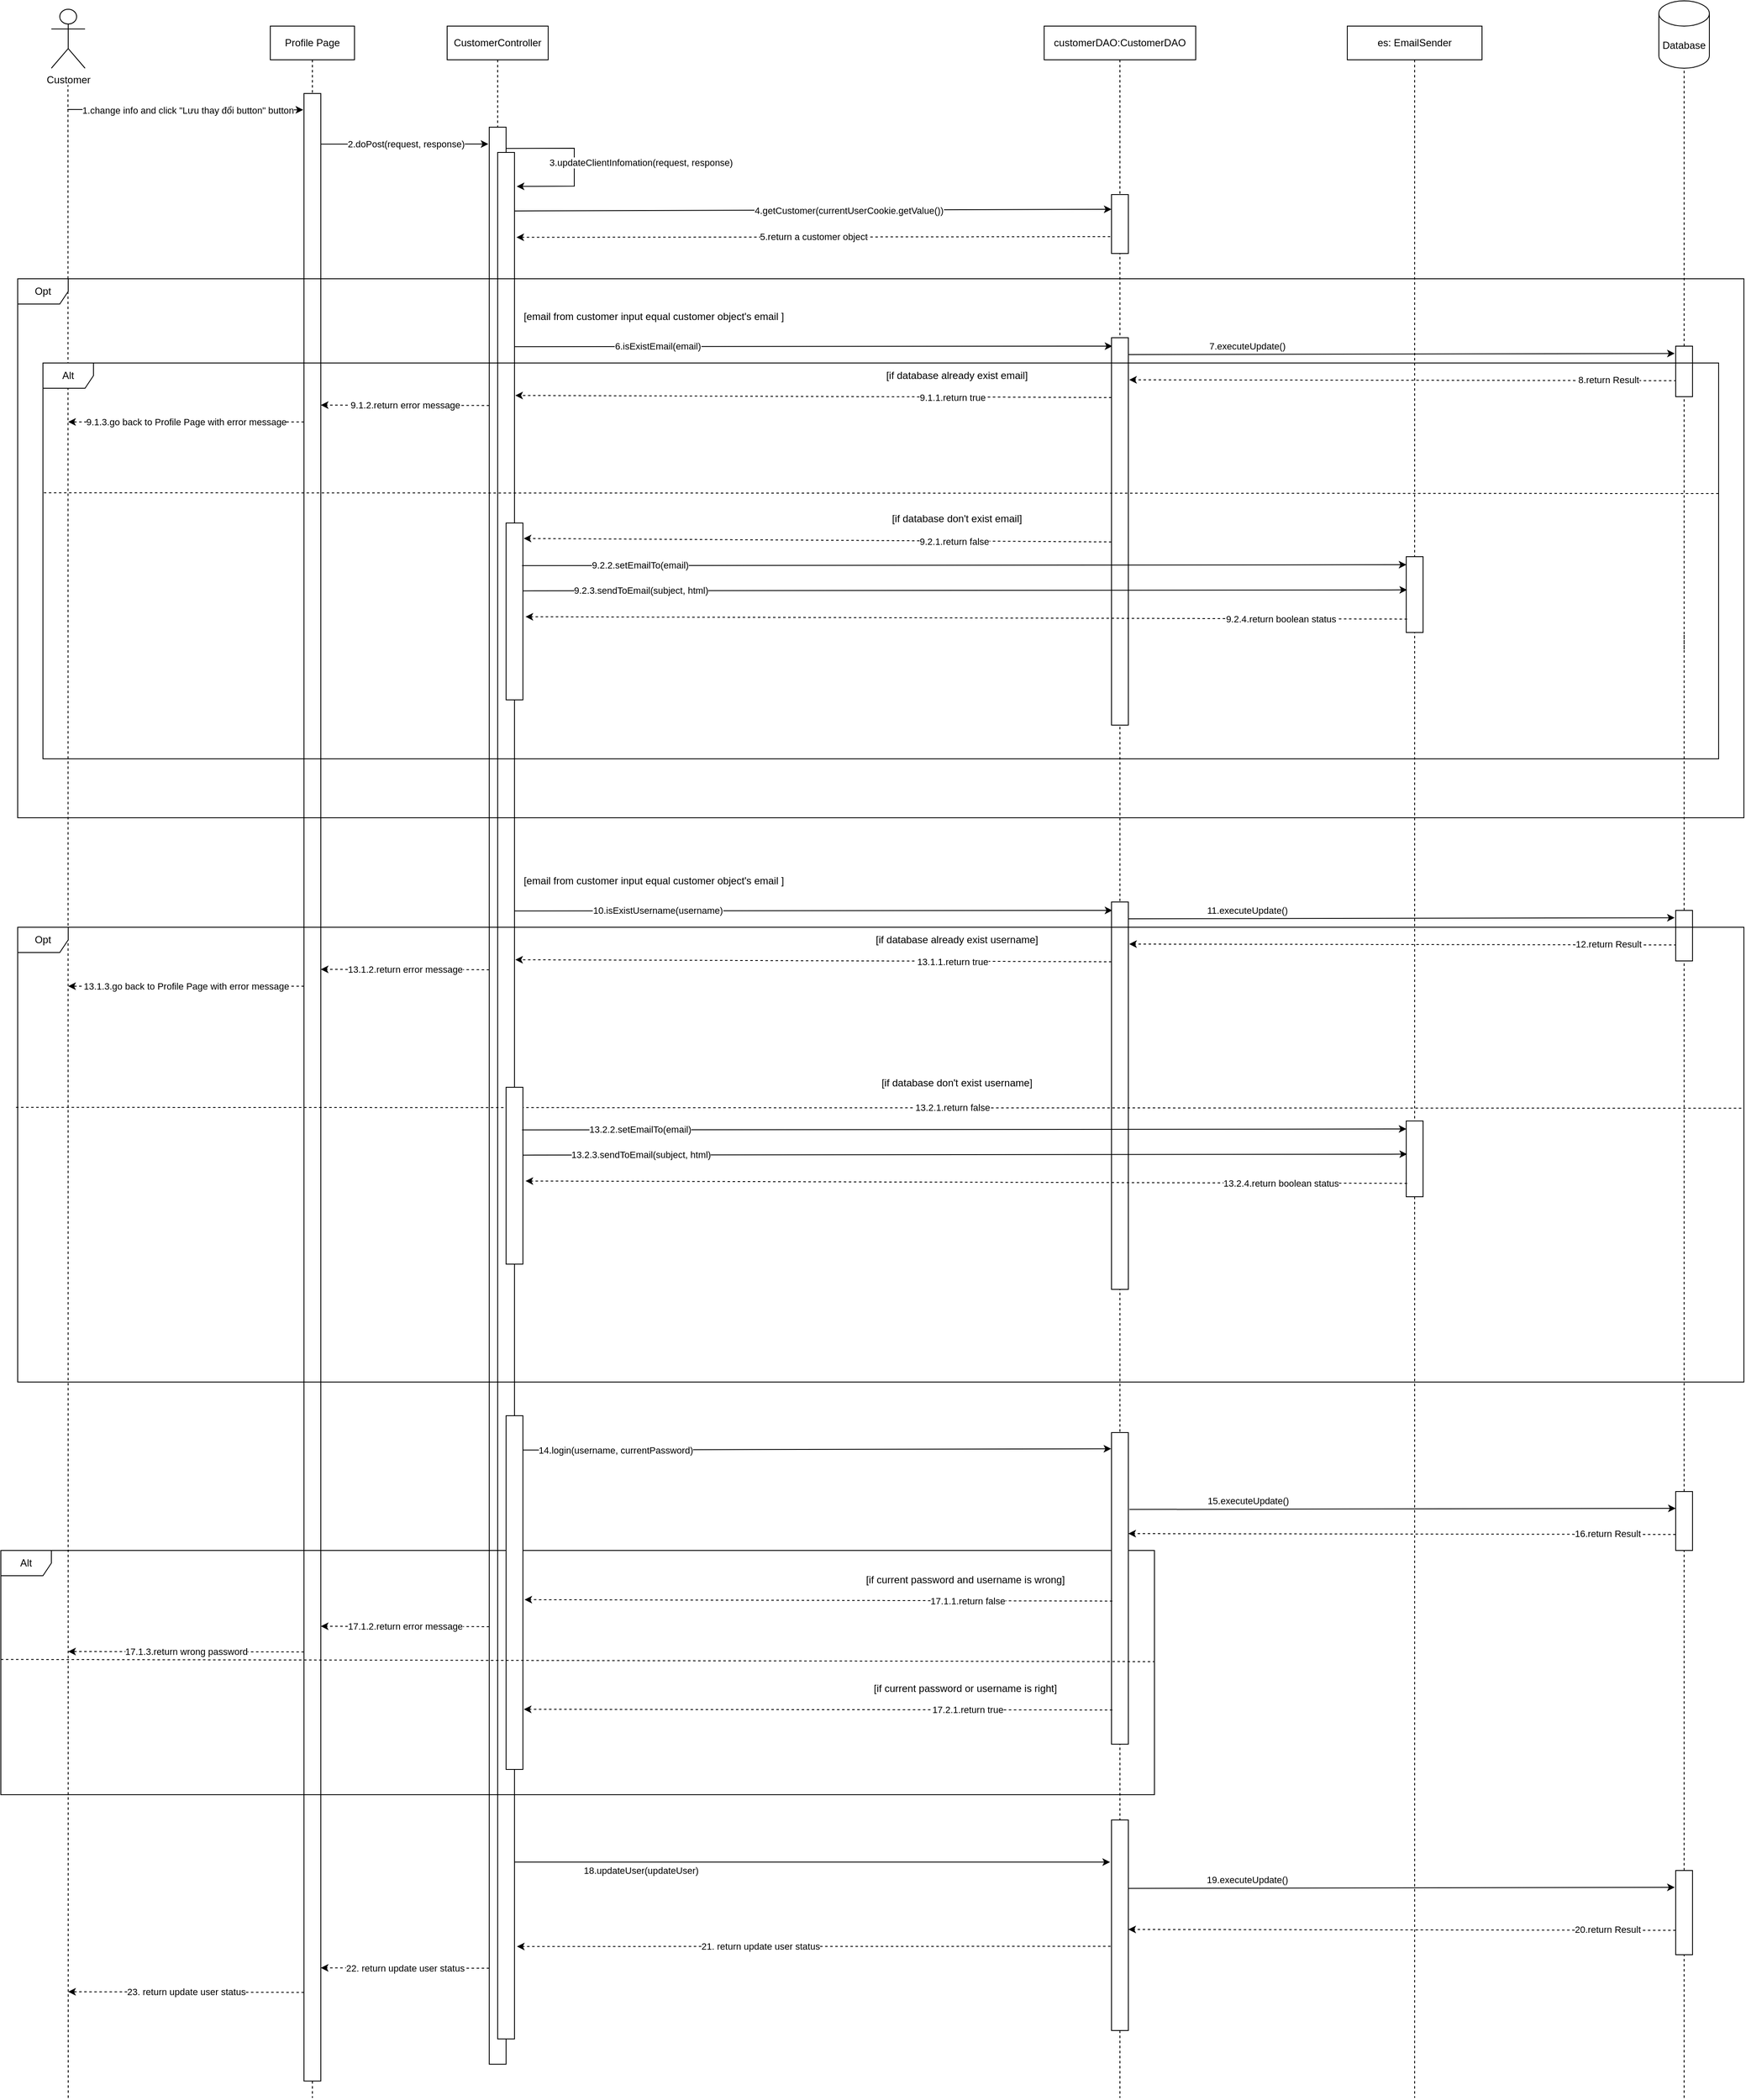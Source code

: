 <mxfile version="22.0.8" type="device">
  <diagram name="Page-1" id="02Nq9jW7B3owufkaCvR9">
    <mxGraphModel dx="3000" dy="1569" grid="1" gridSize="10" guides="1" tooltips="1" connect="1" arrows="1" fold="1" page="1" pageScale="1" pageWidth="850" pageHeight="1100" math="0" shadow="0">
      <root>
        <mxCell id="0" />
        <mxCell id="1" parent="0" />
        <mxCell id="7hafV3GSP3RzsJZpvLI7-5" value="" style="endArrow=none;dashed=1;html=1;rounded=0;" parent="1" source="blRzjGdOvriiohquqsqD-7" target="7hafV3GSP3RzsJZpvLI7-6" edge="1">
          <mxGeometry width="50" height="50" relative="1" as="geometry">
            <mxPoint x="1659" y="1200" as="sourcePoint" />
            <mxPoint x="749" y="530" as="targetPoint" />
          </mxGeometry>
        </mxCell>
        <mxCell id="7hafV3GSP3RzsJZpvLI7-6" value="Database" style="shape=cylinder3;whiteSpace=wrap;html=1;boundedLbl=1;backgroundOutline=1;size=15;" parent="1" vertex="1">
          <mxGeometry x="2409" y="430" width="60" height="80" as="geometry" />
        </mxCell>
        <mxCell id="pOCr6q6vtAm0lsox3jmK-1" value="Customer" style="shape=umlActor;verticalLabelPosition=bottom;verticalAlign=top;html=1;" parent="1" vertex="1">
          <mxGeometry x="500" y="440" width="40" height="70" as="geometry" />
        </mxCell>
        <mxCell id="pOCr6q6vtAm0lsox3jmK-4" value="" style="endArrow=none;dashed=1;html=1;rounded=0;" parent="1" edge="1">
          <mxGeometry width="50" height="50" relative="1" as="geometry">
            <mxPoint x="520" y="2920" as="sourcePoint" />
            <mxPoint x="519.72" y="530" as="targetPoint" />
          </mxGeometry>
        </mxCell>
        <mxCell id="pOCr6q6vtAm0lsox3jmK-5" value="CustomerController" style="shape=umlLifeline;perimeter=lifelinePerimeter;whiteSpace=wrap;html=1;container=1;dropTarget=0;collapsible=0;recursiveResize=0;outlineConnect=0;portConstraint=eastwest;newEdgeStyle={&quot;curved&quot;:0,&quot;rounded&quot;:0};" parent="1" vertex="1">
          <mxGeometry x="970" y="460" width="120" height="2100" as="geometry" />
        </mxCell>
        <mxCell id="pOCr6q6vtAm0lsox3jmK-6" value="customerDAO:CustomerDAO" style="shape=umlLifeline;perimeter=lifelinePerimeter;whiteSpace=wrap;html=1;container=1;dropTarget=0;collapsible=0;recursiveResize=0;outlineConnect=0;portConstraint=eastwest;newEdgeStyle={&quot;curved&quot;:0,&quot;rounded&quot;:0};" parent="1" vertex="1">
          <mxGeometry x="1679" y="460" width="180" height="2460" as="geometry" />
        </mxCell>
        <mxCell id="pOCr6q6vtAm0lsox3jmK-10" value="" style="endArrow=classic;html=1;rounded=0;entryX=-0.05;entryY=0.024;entryDx=0;entryDy=0;entryPerimeter=0;" parent="1" edge="1">
          <mxGeometry width="50" height="50" relative="1" as="geometry">
            <mxPoint x="820" y="600.08" as="sourcePoint" />
            <mxPoint x="1019" y="600.0" as="targetPoint" />
          </mxGeometry>
        </mxCell>
        <mxCell id="pOCr6q6vtAm0lsox3jmK-11" value="2.doPost(request, response)" style="edgeLabel;html=1;align=center;verticalAlign=middle;resizable=0;points=[];" parent="pOCr6q6vtAm0lsox3jmK-10" vertex="1" connectable="0">
          <mxGeometry x="0.087" relative="1" as="geometry">
            <mxPoint x="-7" as="offset" />
          </mxGeometry>
        </mxCell>
        <mxCell id="pOCr6q6vtAm0lsox3jmK-13" value="" style="endArrow=classic;html=1;rounded=0;entryX=0.005;entryY=0.034;entryDx=0;entryDy=0;entryPerimeter=0;" parent="1" edge="1">
          <mxGeometry width="50" height="50" relative="1" as="geometry">
            <mxPoint x="519" y="559" as="sourcePoint" />
            <mxPoint x="799.1" y="559.38" as="targetPoint" />
          </mxGeometry>
        </mxCell>
        <mxCell id="pOCr6q6vtAm0lsox3jmK-40" value="1.change info and click &quot;Lưu thay đổi button&quot; button" style="edgeLabel;html=1;align=center;verticalAlign=middle;resizable=0;points=[];" parent="pOCr6q6vtAm0lsox3jmK-13" vertex="1" connectable="0">
          <mxGeometry x="-0.158" y="2" relative="1" as="geometry">
            <mxPoint x="25" y="3" as="offset" />
          </mxGeometry>
        </mxCell>
        <mxCell id="pOCr6q6vtAm0lsox3jmK-12" value="" style="rounded=0;whiteSpace=wrap;html=1;" parent="1" vertex="1">
          <mxGeometry x="1020" y="580" width="20" height="2300" as="geometry" />
        </mxCell>
        <mxCell id="pOCr6q6vtAm0lsox3jmK-16" value="&lt;span id=&quot;docs-internal-guid-dc2d509d-7fff-d388-6200-2b9743ca5b75&quot;&gt;&lt;/span&gt;Profile Page" style="shape=umlLifeline;perimeter=lifelinePerimeter;whiteSpace=wrap;html=1;container=1;dropTarget=0;collapsible=0;recursiveResize=0;outlineConnect=0;portConstraint=eastwest;newEdgeStyle={&quot;curved&quot;:0,&quot;rounded&quot;:0};" parent="1" vertex="1">
          <mxGeometry x="760" y="460" width="100" height="2460" as="geometry" />
        </mxCell>
        <mxCell id="pOCr6q6vtAm0lsox3jmK-17" value="" style="rounded=0;whiteSpace=wrap;html=1;" parent="1" vertex="1">
          <mxGeometry x="800" y="540" width="20" height="2360" as="geometry" />
        </mxCell>
        <mxCell id="pOCr6q6vtAm0lsox3jmK-20" value="" style="rounded=0;whiteSpace=wrap;html=1;" parent="1" vertex="1">
          <mxGeometry x="1030" y="610" width="20" height="2240" as="geometry" />
        </mxCell>
        <mxCell id="pOCr6q6vtAm0lsox3jmK-21" value="" style="endArrow=classic;html=1;rounded=0;entryX=1.133;entryY=0.018;entryDx=0;entryDy=0;entryPerimeter=0;exitX=0.988;exitY=0.011;exitDx=0;exitDy=0;exitPerimeter=0;" parent="1" edge="1" target="pOCr6q6vtAm0lsox3jmK-20" source="pOCr6q6vtAm0lsox3jmK-12">
          <mxGeometry width="50" height="50" relative="1" as="geometry">
            <mxPoint x="1051" y="620" as="sourcePoint" />
            <mxPoint x="1051.12" y="679.6" as="targetPoint" />
            <Array as="points">
              <mxPoint x="1121" y="605" />
              <mxPoint x="1121" y="650" />
            </Array>
          </mxGeometry>
        </mxCell>
        <mxCell id="pOCr6q6vtAm0lsox3jmK-22" value="3.updateClientInfomation(request, response)" style="edgeLabel;html=1;align=center;verticalAlign=middle;resizable=0;points=[];" parent="pOCr6q6vtAm0lsox3jmK-21" vertex="1" connectable="0">
          <mxGeometry x="0.087" relative="1" as="geometry">
            <mxPoint x="79" y="-8" as="offset" />
          </mxGeometry>
        </mxCell>
        <mxCell id="pOCr6q6vtAm0lsox3jmK-23" value="6.isExistEmail(email)" style="endArrow=classic;html=1;rounded=0;exitX=1.117;exitY=0.301;exitDx=0;exitDy=0;exitPerimeter=0;" parent="1" edge="1">
          <mxGeometry x="-0.521" y="1" width="50" height="50" relative="1" as="geometry">
            <mxPoint x="1050.0" y="840.68" as="sourcePoint" />
            <mxPoint x="1760" y="840" as="targetPoint" />
            <mxPoint as="offset" />
          </mxGeometry>
        </mxCell>
        <mxCell id="pOCr6q6vtAm0lsox3jmK-32" value="9.1.3.go back to Profile Page with error message" style="endArrow=classic;html=1;rounded=0;dashed=1;exitX=0.005;exitY=0.82;exitDx=0;exitDy=0;exitPerimeter=0;" parent="1" edge="1">
          <mxGeometry width="50" height="50" relative="1" as="geometry">
            <mxPoint x="800" y="930" as="sourcePoint" />
            <mxPoint x="520" y="930" as="targetPoint" />
            <mxPoint as="offset" />
          </mxGeometry>
        </mxCell>
        <mxCell id="uiwo6wowdkumXzTa2rLQ-1" value="" style="endArrow=none;dashed=1;html=1;rounded=0;" parent="1" source="blRzjGdOvriiohquqsqD-88" edge="1">
          <mxGeometry width="50" height="50" relative="1" as="geometry">
            <mxPoint x="2439" y="3840" as="sourcePoint" />
            <mxPoint x="2439" y="1180" as="targetPoint" />
          </mxGeometry>
        </mxCell>
        <mxCell id="blRzjGdOvriiohquqsqD-3" value="es:&amp;nbsp;EmailSender" style="shape=umlLifeline;perimeter=lifelinePerimeter;whiteSpace=wrap;html=1;container=1;dropTarget=0;collapsible=0;recursiveResize=0;outlineConnect=0;portConstraint=eastwest;newEdgeStyle={&quot;curved&quot;:0,&quot;rounded&quot;:0};" parent="1" vertex="1">
          <mxGeometry x="2039" y="460" width="160" height="2460" as="geometry" />
        </mxCell>
        <mxCell id="blRzjGdOvriiohquqsqD-5" value="4.getCustomer(currentUserCookie.getValue())" style="endArrow=classic;html=1;rounded=0;exitX=0.991;exitY=0.031;exitDx=0;exitDy=0;entryX=0;entryY=0.25;entryDx=0;entryDy=0;exitPerimeter=0;" parent="1" source="pOCr6q6vtAm0lsox3jmK-20" target="blRzjGdOvriiohquqsqD-6" edge="1">
          <mxGeometry x="0.119" y="-1" width="50" height="50" relative="1" as="geometry">
            <mxPoint x="1390" y="677.5" as="sourcePoint" />
            <mxPoint x="1759" y="696" as="targetPoint" />
            <mxPoint as="offset" />
          </mxGeometry>
        </mxCell>
        <mxCell id="blRzjGdOvriiohquqsqD-6" value="" style="rounded=0;whiteSpace=wrap;html=1;" parent="1" vertex="1">
          <mxGeometry x="1759" y="660" width="20" height="70" as="geometry" />
        </mxCell>
        <mxCell id="blRzjGdOvriiohquqsqD-8" value="5.return a customer object" style="endArrow=classic;html=1;rounded=0;dashed=1;exitX=-0.178;exitY=0.826;exitDx=0;exitDy=0;exitPerimeter=0;entryX=1.115;entryY=0.045;entryDx=0;entryDy=0;entryPerimeter=0;" parent="1" edge="1" target="pOCr6q6vtAm0lsox3jmK-20">
          <mxGeometry width="50" height="50" relative="1" as="geometry">
            <mxPoint x="1757.56" y="710.0" as="sourcePoint" />
            <mxPoint x="1390.0" y="710.46" as="targetPoint" />
          </mxGeometry>
        </mxCell>
        <mxCell id="blRzjGdOvriiohquqsqD-12" value="" style="rounded=0;whiteSpace=wrap;html=1;" parent="1" vertex="1">
          <mxGeometry x="1759" y="830" width="20" height="460" as="geometry" />
        </mxCell>
        <mxCell id="blRzjGdOvriiohquqsqD-13" value="7.executeUpdate()" style="endArrow=classic;html=1;rounded=0;exitX=0.984;exitY=0.371;exitDx=0;exitDy=0;exitPerimeter=0;entryX=-0.057;entryY=0.645;entryDx=0;entryDy=0;entryPerimeter=0;" parent="1" edge="1">
          <mxGeometry x="-0.565" y="10" width="50" height="50" relative="1" as="geometry">
            <mxPoint x="1779" y="850.0" as="sourcePoint" />
            <mxPoint x="2427.86" y="848.7" as="targetPoint" />
            <mxPoint as="offset" />
          </mxGeometry>
        </mxCell>
        <mxCell id="blRzjGdOvriiohquqsqD-14" value="8.return Result" style="endArrow=classic;html=1;rounded=0;dashed=1;exitX=0.012;exitY=0.85;exitDx=0;exitDy=0;exitPerimeter=0;" parent="1" edge="1">
          <mxGeometry x="-0.751" y="-1" width="50" height="50" relative="1" as="geometry">
            <mxPoint x="2430" y="881" as="sourcePoint" />
            <mxPoint x="1780" y="880" as="targetPoint" />
            <mxPoint as="offset" />
          </mxGeometry>
        </mxCell>
        <mxCell id="blRzjGdOvriiohquqsqD-15" value="" style="endArrow=none;dashed=1;html=1;rounded=0;" parent="1" target="blRzjGdOvriiohquqsqD-7" edge="1">
          <mxGeometry width="50" height="50" relative="1" as="geometry">
            <mxPoint x="2439" y="1200" as="sourcePoint" />
            <mxPoint x="2439" y="590" as="targetPoint" />
          </mxGeometry>
        </mxCell>
        <mxCell id="blRzjGdOvriiohquqsqD-7" value="" style="rounded=0;whiteSpace=wrap;html=1;" parent="1" vertex="1">
          <mxGeometry x="2429" y="840" width="20" height="60" as="geometry" />
        </mxCell>
        <mxCell id="blRzjGdOvriiohquqsqD-16" value="Alt" style="shape=umlFrame;whiteSpace=wrap;html=1;pointerEvents=0;" parent="1" vertex="1">
          <mxGeometry x="490" y="860" width="1990" height="470" as="geometry" />
        </mxCell>
        <mxCell id="blRzjGdOvriiohquqsqD-17" value="Opt" style="shape=umlFrame;whiteSpace=wrap;html=1;pointerEvents=0;" parent="1" vertex="1">
          <mxGeometry x="460" y="760" width="2050" height="640" as="geometry" />
        </mxCell>
        <mxCell id="blRzjGdOvriiohquqsqD-20" value="" style="endArrow=none;dashed=1;html=1;rounded=0;exitX=0;exitY=0.497;exitDx=0;exitDy=0;exitPerimeter=0;entryX=1;entryY=0.5;entryDx=0;entryDy=0;entryPerimeter=0;" parent="1" edge="1">
          <mxGeometry width="50" height="50" relative="1" as="geometry">
            <mxPoint x="491" y="1014.07" as="sourcePoint" />
            <mxPoint x="2481.0" y="1015.0" as="targetPoint" />
          </mxGeometry>
        </mxCell>
        <mxCell id="blRzjGdOvriiohquqsqD-23" value="[email from customer input equal customer object&#39;s email ]" style="text;html=1;align=center;verticalAlign=middle;resizable=0;points=[];autosize=1;strokeColor=none;fillColor=none;" parent="1" vertex="1">
          <mxGeometry x="1050" y="790" width="330" height="30" as="geometry" />
        </mxCell>
        <mxCell id="blRzjGdOvriiohquqsqD-26" value="9.1.1.return true" style="endArrow=classic;html=1;rounded=0;dashed=1;exitX=0.012;exitY=0.85;exitDx=0;exitDy=0;exitPerimeter=0;entryX=1.096;entryY=0.139;entryDx=0;entryDy=0;entryPerimeter=0;" parent="1" edge="1">
          <mxGeometry x="-0.466" y="1" width="50" height="50" relative="1" as="geometry">
            <mxPoint x="1759" y="901" as="sourcePoint" />
            <mxPoint x="1050.92" y="898.54" as="targetPoint" />
            <mxPoint as="offset" />
          </mxGeometry>
        </mxCell>
        <mxCell id="blRzjGdOvriiohquqsqD-27" value="[if database already exist email]" style="text;html=1;align=center;verticalAlign=middle;resizable=0;points=[];autosize=1;strokeColor=none;fillColor=none;" parent="1" vertex="1">
          <mxGeometry x="1480" y="860" width="190" height="30" as="geometry" />
        </mxCell>
        <mxCell id="blRzjGdOvriiohquqsqD-28" value="9.1.2.return error message" style="endArrow=classic;html=1;rounded=0;dashed=1;exitX=0.012;exitY=0.85;exitDx=0;exitDy=0;exitPerimeter=0;" parent="1" edge="1">
          <mxGeometry width="50" height="50" relative="1" as="geometry">
            <mxPoint x="1020" y="910.46" as="sourcePoint" />
            <mxPoint x="820" y="910" as="targetPoint" />
            <mxPoint as="offset" />
          </mxGeometry>
        </mxCell>
        <mxCell id="blRzjGdOvriiohquqsqD-29" value="9.2.1.return false" style="endArrow=classic;html=1;rounded=0;dashed=1;exitX=0.012;exitY=0.85;exitDx=0;exitDy=0;exitPerimeter=0;entryX=1.097;entryY=0.153;entryDx=0;entryDy=0;entryPerimeter=0;" parent="1" edge="1">
          <mxGeometry x="-0.466" y="1" width="50" height="50" relative="1" as="geometry">
            <mxPoint x="1759" y="1072.46" as="sourcePoint" />
            <mxPoint x="1060.94" y="1068.36" as="targetPoint" />
            <mxPoint as="offset" />
          </mxGeometry>
        </mxCell>
        <mxCell id="blRzjGdOvriiohquqsqD-30" value="[if database don&#39;t exist email]" style="text;html=1;align=center;verticalAlign=middle;resizable=0;points=[];autosize=1;strokeColor=none;fillColor=none;" parent="1" vertex="1">
          <mxGeometry x="1485" y="1030" width="180" height="30" as="geometry" />
        </mxCell>
        <mxCell id="blRzjGdOvriiohquqsqD-32" value="" style="rounded=0;whiteSpace=wrap;html=1;" parent="1" vertex="1">
          <mxGeometry x="1040" y="1050" width="20" height="210" as="geometry" />
        </mxCell>
        <mxCell id="blRzjGdOvriiohquqsqD-35" value="" style="rounded=0;whiteSpace=wrap;html=1;" parent="1" vertex="1">
          <mxGeometry x="2109" y="1090" width="20" height="90" as="geometry" />
        </mxCell>
        <mxCell id="blRzjGdOvriiohquqsqD-40" value="9.2.2.setEmailTo(email)" style="endArrow=classic;html=1;rounded=0;exitX=1.117;exitY=0.301;exitDx=0;exitDy=0;exitPerimeter=0;entryX=0.009;entryY=0.659;entryDx=0;entryDy=0;entryPerimeter=0;" parent="1" edge="1">
          <mxGeometry x="-0.732" y="1" width="50" height="50" relative="1" as="geometry">
            <mxPoint x="1059.0" y="1100.68" as="sourcePoint" />
            <mxPoint x="2109.18" y="1099.54" as="targetPoint" />
            <mxPoint as="offset" />
          </mxGeometry>
        </mxCell>
        <mxCell id="blRzjGdOvriiohquqsqD-41" value="9.2.3.sendToEmail(subject, html)" style="endArrow=classic;html=1;rounded=0;exitX=1.117;exitY=0.301;exitDx=0;exitDy=0;exitPerimeter=0;entryX=0.009;entryY=0.659;entryDx=0;entryDy=0;entryPerimeter=0;" parent="1" edge="1">
          <mxGeometry x="-0.733" width="50" height="50" relative="1" as="geometry">
            <mxPoint x="1059.82" y="1130.57" as="sourcePoint" />
            <mxPoint x="2110" y="1129.43" as="targetPoint" />
            <mxPoint as="offset" />
          </mxGeometry>
        </mxCell>
        <mxCell id="blRzjGdOvriiohquqsqD-42" value="9.2.4.return boolean status" style="endArrow=classic;html=1;rounded=0;dashed=1;exitX=0.012;exitY=0.85;exitDx=0;exitDy=0;exitPerimeter=0;entryX=1.156;entryY=0.53;entryDx=0;entryDy=0;entryPerimeter=0;" parent="1" target="blRzjGdOvriiohquqsqD-32" edge="1">
          <mxGeometry x="-0.713" width="50" height="50" relative="1" as="geometry">
            <mxPoint x="2110" y="1164.1" as="sourcePoint" />
            <mxPoint x="1411.94" y="1160" as="targetPoint" />
            <mxPoint as="offset" />
          </mxGeometry>
        </mxCell>
        <mxCell id="blRzjGdOvriiohquqsqD-46" value="10.isExistUsername(username)" style="endArrow=classic;html=1;rounded=0;exitX=1.117;exitY=0.301;exitDx=0;exitDy=0;exitPerimeter=0;" parent="1" edge="1">
          <mxGeometry x="-0.521" y="1" width="50" height="50" relative="1" as="geometry">
            <mxPoint x="1050.0" y="1510.68" as="sourcePoint" />
            <mxPoint x="1760" y="1510" as="targetPoint" />
            <mxPoint as="offset" />
          </mxGeometry>
        </mxCell>
        <mxCell id="blRzjGdOvriiohquqsqD-47" value="13.1.3.go back to Profile Page with error message" style="endArrow=classic;html=1;rounded=0;dashed=1;exitX=0.005;exitY=0.82;exitDx=0;exitDy=0;exitPerimeter=0;" parent="1" edge="1">
          <mxGeometry width="50" height="50" relative="1" as="geometry">
            <mxPoint x="800" y="1600" as="sourcePoint" />
            <mxPoint x="520" y="1600" as="targetPoint" />
            <mxPoint as="offset" />
          </mxGeometry>
        </mxCell>
        <mxCell id="blRzjGdOvriiohquqsqD-48" value="" style="rounded=0;whiteSpace=wrap;html=1;" parent="1" vertex="1">
          <mxGeometry x="2429" y="2200" width="20" height="70" as="geometry" />
        </mxCell>
        <mxCell id="blRzjGdOvriiohquqsqD-49" value="" style="rounded=0;whiteSpace=wrap;html=1;" parent="1" vertex="1">
          <mxGeometry x="1759" y="1500" width="20" height="460" as="geometry" />
        </mxCell>
        <mxCell id="blRzjGdOvriiohquqsqD-50" value="11.executeUpdate()" style="endArrow=classic;html=1;rounded=0;exitX=0.984;exitY=0.371;exitDx=0;exitDy=0;exitPerimeter=0;entryX=-0.057;entryY=0.645;entryDx=0;entryDy=0;entryPerimeter=0;" parent="1" edge="1">
          <mxGeometry x="-0.565" y="10" width="50" height="50" relative="1" as="geometry">
            <mxPoint x="1779" y="1520.0" as="sourcePoint" />
            <mxPoint x="2427.86" y="1518.7" as="targetPoint" />
            <mxPoint as="offset" />
          </mxGeometry>
        </mxCell>
        <mxCell id="blRzjGdOvriiohquqsqD-51" value="12.return Result" style="endArrow=classic;html=1;rounded=0;dashed=1;exitX=0.012;exitY=0.85;exitDx=0;exitDy=0;exitPerimeter=0;" parent="1" edge="1">
          <mxGeometry x="-0.751" y="-1" width="50" height="50" relative="1" as="geometry">
            <mxPoint x="2430" y="1551" as="sourcePoint" />
            <mxPoint x="1780" y="1550" as="targetPoint" />
            <mxPoint as="offset" />
          </mxGeometry>
        </mxCell>
        <mxCell id="blRzjGdOvriiohquqsqD-52" value="" style="endArrow=none;dashed=1;html=1;rounded=0;" parent="1" source="blRzjGdOvriiohquqsqD-48" target="blRzjGdOvriiohquqsqD-53" edge="1">
          <mxGeometry width="50" height="50" relative="1" as="geometry">
            <mxPoint x="2439" y="1650" as="sourcePoint" />
            <mxPoint x="2439" y="1260" as="targetPoint" />
          </mxGeometry>
        </mxCell>
        <mxCell id="blRzjGdOvriiohquqsqD-53" value="" style="rounded=0;whiteSpace=wrap;html=1;" parent="1" vertex="1">
          <mxGeometry x="2429" y="1510" width="20" height="60" as="geometry" />
        </mxCell>
        <mxCell id="blRzjGdOvriiohquqsqD-54" value="Alt" style="shape=umlFrame;whiteSpace=wrap;html=1;pointerEvents=0;" parent="1" vertex="1">
          <mxGeometry x="440" y="2270" width="1370" height="290" as="geometry" />
        </mxCell>
        <mxCell id="blRzjGdOvriiohquqsqD-55" value="Opt" style="shape=umlFrame;whiteSpace=wrap;html=1;pointerEvents=0;" parent="1" vertex="1">
          <mxGeometry x="460" y="1530" width="2050" height="540" as="geometry" />
        </mxCell>
        <mxCell id="blRzjGdOvriiohquqsqD-56" value="" style="rounded=0;whiteSpace=wrap;html=1;" parent="1" vertex="1">
          <mxGeometry x="1759" y="2130" width="20" height="370" as="geometry" />
        </mxCell>
        <mxCell id="blRzjGdOvriiohquqsqD-57" value="13.2.1.return false" style="endArrow=none;dashed=1;html=1;rounded=0;exitX=-0.001;exitY=0.396;exitDx=0;exitDy=0;exitPerimeter=0;entryX=1;entryY=0.398;entryDx=0;entryDy=0;entryPerimeter=0;" parent="1" source="blRzjGdOvriiohquqsqD-55" target="blRzjGdOvriiohquqsqD-55" edge="1">
          <mxGeometry x="0.084" width="50" height="50" relative="1" as="geometry">
            <mxPoint x="491" y="1684.07" as="sourcePoint" />
            <mxPoint x="2481.0" y="1685.0" as="targetPoint" />
            <mxPoint as="offset" />
          </mxGeometry>
        </mxCell>
        <mxCell id="blRzjGdOvriiohquqsqD-58" value="[email from customer input equal customer object&#39;s email ]" style="text;html=1;align=center;verticalAlign=middle;resizable=0;points=[];autosize=1;strokeColor=none;fillColor=none;" parent="1" vertex="1">
          <mxGeometry x="1050" y="1460" width="330" height="30" as="geometry" />
        </mxCell>
        <mxCell id="blRzjGdOvriiohquqsqD-59" value="13.1.1.return true" style="endArrow=classic;html=1;rounded=0;dashed=1;exitX=0.012;exitY=0.85;exitDx=0;exitDy=0;exitPerimeter=0;entryX=1.096;entryY=0.139;entryDx=0;entryDy=0;entryPerimeter=0;" parent="1" edge="1">
          <mxGeometry x="-0.466" y="1" width="50" height="50" relative="1" as="geometry">
            <mxPoint x="1759" y="1571" as="sourcePoint" />
            <mxPoint x="1050.92" y="1568.54" as="targetPoint" />
            <mxPoint as="offset" />
          </mxGeometry>
        </mxCell>
        <mxCell id="blRzjGdOvriiohquqsqD-60" value="[if database already exist username]" style="text;html=1;align=center;verticalAlign=middle;resizable=0;points=[];autosize=1;strokeColor=none;fillColor=none;" parent="1" vertex="1">
          <mxGeometry x="1465" y="1530" width="220" height="30" as="geometry" />
        </mxCell>
        <mxCell id="blRzjGdOvriiohquqsqD-61" value="13.1.2.return error message" style="endArrow=classic;html=1;rounded=0;dashed=1;exitX=0.012;exitY=0.85;exitDx=0;exitDy=0;exitPerimeter=0;" parent="1" edge="1">
          <mxGeometry width="50" height="50" relative="1" as="geometry">
            <mxPoint x="1020" y="1580.46" as="sourcePoint" />
            <mxPoint x="820" y="1580" as="targetPoint" />
            <mxPoint as="offset" />
          </mxGeometry>
        </mxCell>
        <mxCell id="blRzjGdOvriiohquqsqD-63" value="[if database don&#39;t exist username]" style="text;html=1;align=center;verticalAlign=middle;resizable=0;points=[];autosize=1;strokeColor=none;fillColor=none;" parent="1" vertex="1">
          <mxGeometry x="1475" y="1700" width="200" height="30" as="geometry" />
        </mxCell>
        <mxCell id="blRzjGdOvriiohquqsqD-64" value="" style="rounded=0;whiteSpace=wrap;html=1;" parent="1" vertex="1">
          <mxGeometry x="1040" y="1720" width="20" height="210" as="geometry" />
        </mxCell>
        <mxCell id="blRzjGdOvriiohquqsqD-65" value="" style="rounded=0;whiteSpace=wrap;html=1;" parent="1" vertex="1">
          <mxGeometry x="2109" y="1760" width="20" height="90" as="geometry" />
        </mxCell>
        <mxCell id="blRzjGdOvriiohquqsqD-66" value="13.2.2.setEmailTo(email)" style="endArrow=classic;html=1;rounded=0;exitX=1.117;exitY=0.301;exitDx=0;exitDy=0;exitPerimeter=0;entryX=0.009;entryY=0.659;entryDx=0;entryDy=0;entryPerimeter=0;" parent="1" edge="1">
          <mxGeometry x="-0.732" y="1" width="50" height="50" relative="1" as="geometry">
            <mxPoint x="1059.0" y="1770.68" as="sourcePoint" />
            <mxPoint x="2109.18" y="1769.54" as="targetPoint" />
            <mxPoint as="offset" />
          </mxGeometry>
        </mxCell>
        <mxCell id="blRzjGdOvriiohquqsqD-67" value="13.2.3.sendToEmail(subject, html)" style="endArrow=classic;html=1;rounded=0;exitX=1.117;exitY=0.301;exitDx=0;exitDy=0;exitPerimeter=0;entryX=0.009;entryY=0.659;entryDx=0;entryDy=0;entryPerimeter=0;" parent="1" edge="1">
          <mxGeometry x="-0.733" width="50" height="50" relative="1" as="geometry">
            <mxPoint x="1059.82" y="1800.57" as="sourcePoint" />
            <mxPoint x="2110" y="1799.43" as="targetPoint" />
            <mxPoint as="offset" />
          </mxGeometry>
        </mxCell>
        <mxCell id="blRzjGdOvriiohquqsqD-68" value="13.2.4.return boolean status" style="endArrow=classic;html=1;rounded=0;dashed=1;exitX=0.012;exitY=0.85;exitDx=0;exitDy=0;exitPerimeter=0;entryX=1.156;entryY=0.53;entryDx=0;entryDy=0;entryPerimeter=0;" parent="1" target="blRzjGdOvriiohquqsqD-64" edge="1">
          <mxGeometry x="-0.713" width="50" height="50" relative="1" as="geometry">
            <mxPoint x="2110" y="1834.1" as="sourcePoint" />
            <mxPoint x="1411.94" y="1830" as="targetPoint" />
            <mxPoint as="offset" />
          </mxGeometry>
        </mxCell>
        <mxCell id="blRzjGdOvriiohquqsqD-71" value="" style="rounded=0;whiteSpace=wrap;html=1;" parent="1" vertex="1">
          <mxGeometry x="1040" y="2110" width="20" height="420" as="geometry" />
        </mxCell>
        <mxCell id="blRzjGdOvriiohquqsqD-74" value="" style="endArrow=none;dashed=1;html=1;rounded=0;exitX=0;exitY=0.446;exitDx=0;exitDy=0;exitPerimeter=0;" parent="1" source="blRzjGdOvriiohquqsqD-54" edge="1">
          <mxGeometry width="50" height="50" relative="1" as="geometry">
            <mxPoint x="458" y="2400" as="sourcePoint" />
            <mxPoint x="1810" y="2402" as="targetPoint" />
          </mxGeometry>
        </mxCell>
        <mxCell id="blRzjGdOvriiohquqsqD-75" value="14.login(username, currentPassword)" style="endArrow=classic;html=1;rounded=0;exitX=1.117;exitY=0.301;exitDx=0;exitDy=0;exitPerimeter=0;entryX=-0.075;entryY=0.107;entryDx=0;entryDy=0;entryPerimeter=0;" parent="1" edge="1">
          <mxGeometry x="-0.685" width="50" height="50" relative="1" as="geometry">
            <mxPoint x="1060.0" y="2150.77" as="sourcePoint" />
            <mxPoint x="1758.68" y="2149.22" as="targetPoint" />
            <mxPoint as="offset" />
          </mxGeometry>
        </mxCell>
        <mxCell id="blRzjGdOvriiohquqsqD-76" value="17.1.1.return false" style="endArrow=classic;html=1;rounded=0;dashed=1;exitX=0.012;exitY=0.85;exitDx=0;exitDy=0;exitPerimeter=0;entryX=1.093;entryY=0.52;entryDx=0;entryDy=0;entryPerimeter=0;" parent="1" target="blRzjGdOvriiohquqsqD-71" edge="1">
          <mxGeometry x="-0.507" width="50" height="50" relative="1" as="geometry">
            <mxPoint x="1760" y="2330.1" as="sourcePoint" />
            <mxPoint x="1070" y="2330" as="targetPoint" />
            <mxPoint as="offset" />
          </mxGeometry>
        </mxCell>
        <mxCell id="blRzjGdOvriiohquqsqD-77" value="[if current password and username is wrong]" style="text;html=1;align=center;verticalAlign=middle;resizable=0;points=[];autosize=1;strokeColor=none;fillColor=none;" parent="1" vertex="1">
          <mxGeometry x="1455" y="2290" width="260" height="30" as="geometry" />
        </mxCell>
        <mxCell id="blRzjGdOvriiohquqsqD-79" value="15.executeUpdate()" style="endArrow=classic;html=1;rounded=0;exitX=0.984;exitY=0.371;exitDx=0;exitDy=0;exitPerimeter=0;entryX=-0.057;entryY=0.645;entryDx=0;entryDy=0;entryPerimeter=0;" parent="1" edge="1">
          <mxGeometry x="-0.565" y="10" width="50" height="50" relative="1" as="geometry">
            <mxPoint x="1780.14" y="2221.3" as="sourcePoint" />
            <mxPoint x="2429" y="2220" as="targetPoint" />
            <mxPoint as="offset" />
          </mxGeometry>
        </mxCell>
        <mxCell id="blRzjGdOvriiohquqsqD-80" value="16.return Result" style="endArrow=classic;html=1;rounded=0;dashed=1;exitX=0.012;exitY=0.85;exitDx=0;exitDy=0;exitPerimeter=0;" parent="1" edge="1">
          <mxGeometry x="-0.751" y="-1" width="50" height="50" relative="1" as="geometry">
            <mxPoint x="2429" y="2251" as="sourcePoint" />
            <mxPoint x="1779" y="2250" as="targetPoint" />
            <mxPoint as="offset" />
          </mxGeometry>
        </mxCell>
        <mxCell id="blRzjGdOvriiohquqsqD-81" value="[if current password or username is right]" style="text;html=1;align=center;verticalAlign=middle;resizable=0;points=[];autosize=1;strokeColor=none;fillColor=none;" parent="1" vertex="1">
          <mxGeometry x="1465" y="2419.26" width="240" height="30" as="geometry" />
        </mxCell>
        <mxCell id="blRzjGdOvriiohquqsqD-82" value="17.2.1.return true" style="endArrow=classic;html=1;rounded=0;dashed=1;exitX=0.012;exitY=0.85;exitDx=0;exitDy=0;exitPerimeter=0;entryX=1.054;entryY=0.83;entryDx=0;entryDy=0;entryPerimeter=0;" parent="1" target="blRzjGdOvriiohquqsqD-71" edge="1">
          <mxGeometry x="-0.507" width="50" height="50" relative="1" as="geometry">
            <mxPoint x="1760" y="2459.36" as="sourcePoint" />
            <mxPoint x="1070" y="2459.26" as="targetPoint" />
            <mxPoint as="offset" />
          </mxGeometry>
        </mxCell>
        <mxCell id="blRzjGdOvriiohquqsqD-83" value="17.1.2.return error message" style="endArrow=classic;html=1;rounded=0;dashed=1;exitX=0.012;exitY=0.85;exitDx=0;exitDy=0;exitPerimeter=0;" parent="1" edge="1">
          <mxGeometry width="50" height="50" relative="1" as="geometry">
            <mxPoint x="1020" y="2360.46" as="sourcePoint" />
            <mxPoint x="820" y="2360" as="targetPoint" />
            <mxPoint as="offset" />
          </mxGeometry>
        </mxCell>
        <mxCell id="blRzjGdOvriiohquqsqD-84" value="17.1.3.return wrong password" style="endArrow=classic;html=1;rounded=0;dashed=1;exitX=0.012;exitY=0.85;exitDx=0;exitDy=0;exitPerimeter=0;" parent="1" edge="1">
          <mxGeometry width="50" height="50" relative="1" as="geometry">
            <mxPoint x="800" y="2390.46" as="sourcePoint" />
            <mxPoint x="520" y="2390" as="targetPoint" />
            <mxPoint as="offset" />
          </mxGeometry>
        </mxCell>
        <mxCell id="blRzjGdOvriiohquqsqD-85" value="18.updateUser(updateUser)" style="endArrow=classic;html=1;rounded=0;entryX=-0.086;entryY=0.2;entryDx=0;entryDy=0;entryPerimeter=0;" parent="1" target="blRzjGdOvriiohquqsqD-86" edge="1">
          <mxGeometry x="-0.576" y="-10" width="50" height="50" relative="1" as="geometry">
            <mxPoint x="1050" y="2640" as="sourcePoint" />
            <mxPoint x="1100" y="2590" as="targetPoint" />
            <mxPoint as="offset" />
          </mxGeometry>
        </mxCell>
        <mxCell id="blRzjGdOvriiohquqsqD-86" value="" style="rounded=0;whiteSpace=wrap;html=1;" parent="1" vertex="1">
          <mxGeometry x="1759" y="2590" width="20" height="250" as="geometry" />
        </mxCell>
        <mxCell id="blRzjGdOvriiohquqsqD-87" value="19.executeUpdate()" style="endArrow=classic;html=1;rounded=0;exitX=0.984;exitY=0.371;exitDx=0;exitDy=0;exitPerimeter=0;entryX=-0.057;entryY=0.645;entryDx=0;entryDy=0;entryPerimeter=0;" parent="1" edge="1">
          <mxGeometry x="-0.565" y="10" width="50" height="50" relative="1" as="geometry">
            <mxPoint x="1779" y="2671.3" as="sourcePoint" />
            <mxPoint x="2427.86" y="2670" as="targetPoint" />
            <mxPoint as="offset" />
          </mxGeometry>
        </mxCell>
        <mxCell id="blRzjGdOvriiohquqsqD-89" value="" style="endArrow=none;dashed=1;html=1;rounded=0;" parent="1" target="blRzjGdOvriiohquqsqD-88" edge="1">
          <mxGeometry width="50" height="50" relative="1" as="geometry">
            <mxPoint x="2439" y="2920" as="sourcePoint" />
            <mxPoint x="2439" y="1180" as="targetPoint" />
          </mxGeometry>
        </mxCell>
        <mxCell id="blRzjGdOvriiohquqsqD-88" value="" style="rounded=0;whiteSpace=wrap;html=1;" parent="1" vertex="1">
          <mxGeometry x="2429" y="2650" width="20" height="100" as="geometry" />
        </mxCell>
        <mxCell id="blRzjGdOvriiohquqsqD-90" value="20.return Result" style="endArrow=classic;html=1;rounded=0;dashed=1;exitX=0.012;exitY=0.85;exitDx=0;exitDy=0;exitPerimeter=0;" parent="1" edge="1">
          <mxGeometry x="-0.751" y="-1" width="50" height="50" relative="1" as="geometry">
            <mxPoint x="2429" y="2721" as="sourcePoint" />
            <mxPoint x="1779" y="2720" as="targetPoint" />
            <mxPoint as="offset" />
          </mxGeometry>
        </mxCell>
        <mxCell id="blRzjGdOvriiohquqsqD-91" value="22. return update user status" style="endArrow=classic;html=1;rounded=0;dashed=1;exitX=0.012;exitY=0.85;exitDx=0;exitDy=0;exitPerimeter=0;" parent="1" edge="1">
          <mxGeometry width="50" height="50" relative="1" as="geometry">
            <mxPoint x="1020" y="2766.03" as="sourcePoint" />
            <mxPoint x="820" y="2765.57" as="targetPoint" />
            <mxPoint as="offset" />
          </mxGeometry>
        </mxCell>
        <mxCell id="blRzjGdOvriiohquqsqD-92" value="23. return update user status" style="endArrow=classic;html=1;rounded=0;dashed=1;exitX=0.012;exitY=0.85;exitDx=0;exitDy=0;exitPerimeter=0;" parent="1" edge="1">
          <mxGeometry width="50" height="50" relative="1" as="geometry">
            <mxPoint x="800" y="2794.75" as="sourcePoint" />
            <mxPoint x="520" y="2794" as="targetPoint" />
            <mxPoint as="offset" />
          </mxGeometry>
        </mxCell>
        <mxCell id="18O1atur0Z1mEwBO0W0W-4" value="" style="endArrow=classic;html=1;rounded=0;exitX=-0.055;exitY=0.6;exitDx=0;exitDy=0;exitPerimeter=0;entryX=1.146;entryY=0.951;entryDx=0;entryDy=0;entryPerimeter=0;dashed=1;" edge="1" parent="1" source="blRzjGdOvriiohquqsqD-86" target="pOCr6q6vtAm0lsox3jmK-20">
          <mxGeometry width="50" height="50" relative="1" as="geometry">
            <mxPoint x="1450" y="2810" as="sourcePoint" />
            <mxPoint x="1500" y="2760" as="targetPoint" />
          </mxGeometry>
        </mxCell>
        <mxCell id="18O1atur0Z1mEwBO0W0W-5" value="21. return update user status" style="edgeLabel;html=1;align=center;verticalAlign=middle;resizable=0;points=[];" vertex="1" connectable="0" parent="18O1atur0Z1mEwBO0W0W-4">
          <mxGeometry x="0.181" relative="1" as="geometry">
            <mxPoint as="offset" />
          </mxGeometry>
        </mxCell>
      </root>
    </mxGraphModel>
  </diagram>
</mxfile>
